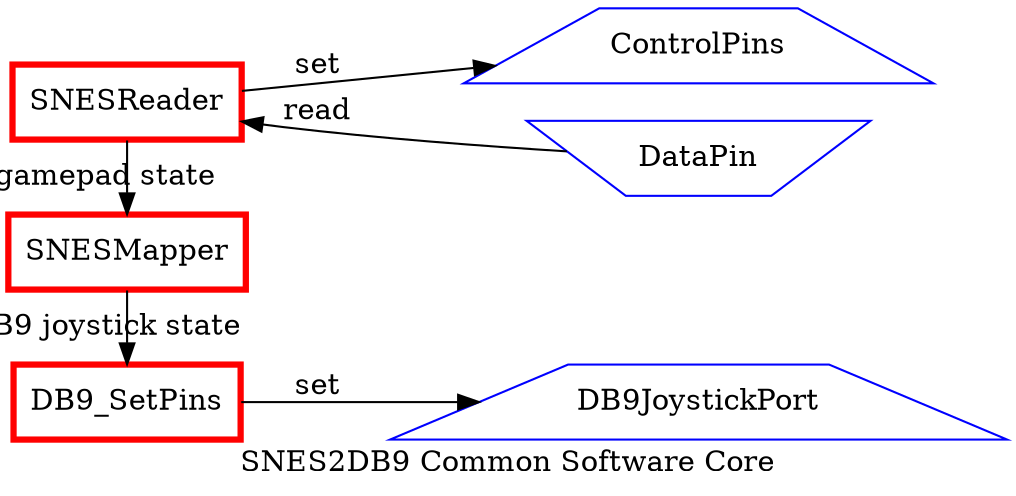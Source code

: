digraph
{
    label="SNES2DB9 Common Software Core";
    
    rankdir=LR; // Left to Right, instead of Top to Bottom
    
           
	SNESReader -> ControlPins[label="set"];
	DataPin -> SNESReader[label="read"];

	SNESReader -> SNESMapper[label="gamepad state"];

	SNESMapper -> DB9_SetPins[label="DB9 joystick state"];

	DB9_SetPins -> DB9JoystickPort[label="set"];


	/* software related nodes */
	
	SNESReader  [shape=box,color=red,penwidth=3];
	SNESMapper  [shape=box,color=red,penwidth=3];
	DB9_SetPins [shape=box,color=red,penwidth=3];
	
	/* hardware related nodes */
	ControlPins [shape=polygon,sides=4,distortion=-.7,color=blue];
	DataPin [shape=polygon,sides=4,distortion=.7,color=blue];
	DB9JoystickPort [shape=polygon,sides=4,distortion=-.7,color=blue];
    
    { rank=same; ControlPins; DataPin };
    { rank=same; SNESReader; SNESMapper; DB9_SetPins };
}
